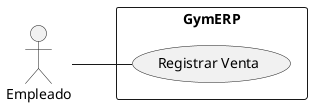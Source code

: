 @startuml Casos de uso
left to right direction
actor Empleado
rectangle GymERP {
  Empleado -- (Registrar Venta)
}
@enduml

